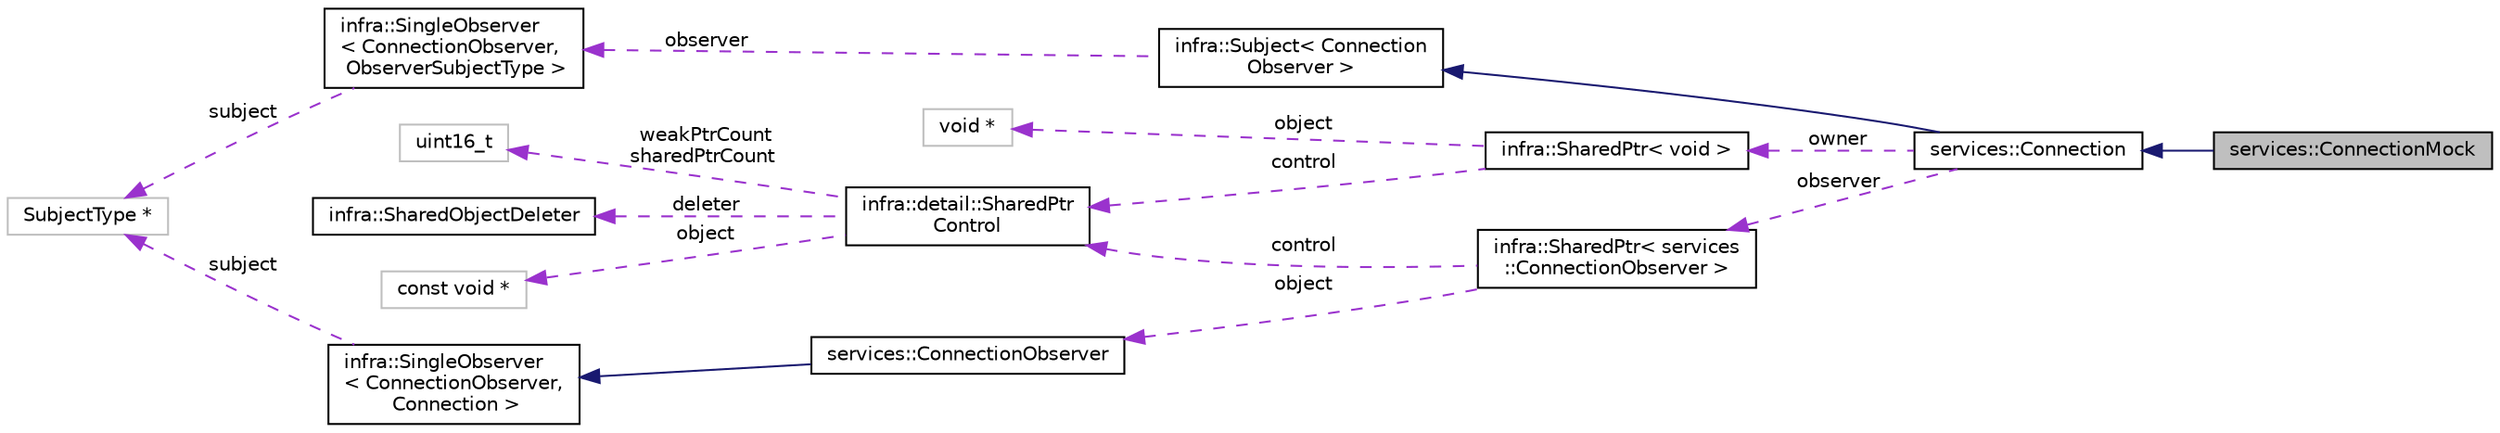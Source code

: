 digraph "services::ConnectionMock"
{
 // INTERACTIVE_SVG=YES
  edge [fontname="Helvetica",fontsize="10",labelfontname="Helvetica",labelfontsize="10"];
  node [fontname="Helvetica",fontsize="10",shape=record];
  rankdir="LR";
  Node3 [label="services::ConnectionMock",height=0.2,width=0.4,color="black", fillcolor="grey75", style="filled", fontcolor="black"];
  Node4 -> Node3 [dir="back",color="midnightblue",fontsize="10",style="solid",fontname="Helvetica"];
  Node4 [label="services::Connection",height=0.2,width=0.4,color="black", fillcolor="white", style="filled",URL="$d0/dde/classservices_1_1_connection.html"];
  Node5 -> Node4 [dir="back",color="midnightblue",fontsize="10",style="solid",fontname="Helvetica"];
  Node5 [label="infra::Subject\< Connection\lObserver \>",height=0.2,width=0.4,color="black", fillcolor="white", style="filled",URL="$d1/db2/classinfra_1_1_subject.html"];
  Node6 -> Node5 [dir="back",color="darkorchid3",fontsize="10",style="dashed",label=" observer" ,fontname="Helvetica"];
  Node6 [label="infra::SingleObserver\l\< ConnectionObserver,\l ObserverSubjectType \>",height=0.2,width=0.4,color="black", fillcolor="white", style="filled",URL="$dc/d4c/classinfra_1_1_single_observer.html"];
  Node7 -> Node6 [dir="back",color="darkorchid3",fontsize="10",style="dashed",label=" subject" ,fontname="Helvetica"];
  Node7 [label="SubjectType *",height=0.2,width=0.4,color="grey75", fillcolor="white", style="filled"];
  Node8 -> Node4 [dir="back",color="darkorchid3",fontsize="10",style="dashed",label=" observer" ,fontname="Helvetica"];
  Node8 [label="infra::SharedPtr\< services\l::ConnectionObserver \>",height=0.2,width=0.4,color="black", fillcolor="white", style="filled",URL="$d1/d17/classinfra_1_1_shared_ptr.html"];
  Node9 -> Node8 [dir="back",color="darkorchid3",fontsize="10",style="dashed",label=" object" ,fontname="Helvetica"];
  Node9 [label="services::ConnectionObserver",height=0.2,width=0.4,color="black", fillcolor="white", style="filled",URL="$dc/de5/classservices_1_1_connection_observer.html"];
  Node10 -> Node9 [dir="back",color="midnightblue",fontsize="10",style="solid",fontname="Helvetica"];
  Node10 [label="infra::SingleObserver\l\< ConnectionObserver,\l Connection \>",height=0.2,width=0.4,color="black", fillcolor="white", style="filled",URL="$dc/d4c/classinfra_1_1_single_observer.html"];
  Node7 -> Node10 [dir="back",color="darkorchid3",fontsize="10",style="dashed",label=" subject" ,fontname="Helvetica"];
  Node11 -> Node8 [dir="back",color="darkorchid3",fontsize="10",style="dashed",label=" control" ,fontname="Helvetica"];
  Node11 [label="infra::detail::SharedPtr\lControl",height=0.2,width=0.4,color="black", fillcolor="white", style="filled",URL="$dd/d9a/classinfra_1_1detail_1_1_shared_ptr_control.html"];
  Node12 -> Node11 [dir="back",color="darkorchid3",fontsize="10",style="dashed",label=" object" ,fontname="Helvetica"];
  Node12 [label="const void *",height=0.2,width=0.4,color="grey75", fillcolor="white", style="filled"];
  Node13 -> Node11 [dir="back",color="darkorchid3",fontsize="10",style="dashed",label=" weakPtrCount\nsharedPtrCount" ,fontname="Helvetica"];
  Node13 [label="uint16_t",height=0.2,width=0.4,color="grey75", fillcolor="white", style="filled"];
  Node14 -> Node11 [dir="back",color="darkorchid3",fontsize="10",style="dashed",label=" deleter" ,fontname="Helvetica"];
  Node14 [label="infra::SharedObjectDeleter",height=0.2,width=0.4,color="black", fillcolor="white", style="filled",URL="$da/dcd/classinfra_1_1_shared_object_deleter.html"];
  Node15 -> Node4 [dir="back",color="darkorchid3",fontsize="10",style="dashed",label=" owner" ,fontname="Helvetica"];
  Node15 [label="infra::SharedPtr\< void \>",height=0.2,width=0.4,color="black", fillcolor="white", style="filled",URL="$d1/d17/classinfra_1_1_shared_ptr.html"];
  Node11 -> Node15 [dir="back",color="darkorchid3",fontsize="10",style="dashed",label=" control" ,fontname="Helvetica"];
  Node16 -> Node15 [dir="back",color="darkorchid3",fontsize="10",style="dashed",label=" object" ,fontname="Helvetica"];
  Node16 [label="void *",height=0.2,width=0.4,color="grey75", fillcolor="white", style="filled"];
}
